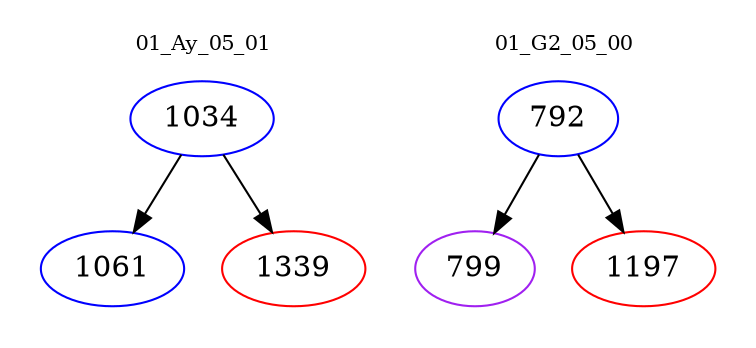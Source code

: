 digraph{
subgraph cluster_0 {
color = white
label = "01_Ay_05_01";
fontsize=10;
T0_1034 [label="1034", color="blue"]
T0_1034 -> T0_1061 [color="black"]
T0_1061 [label="1061", color="blue"]
T0_1034 -> T0_1339 [color="black"]
T0_1339 [label="1339", color="red"]
}
subgraph cluster_1 {
color = white
label = "01_G2_05_00";
fontsize=10;
T1_792 [label="792", color="blue"]
T1_792 -> T1_799 [color="black"]
T1_799 [label="799", color="purple"]
T1_792 -> T1_1197 [color="black"]
T1_1197 [label="1197", color="red"]
}
}

